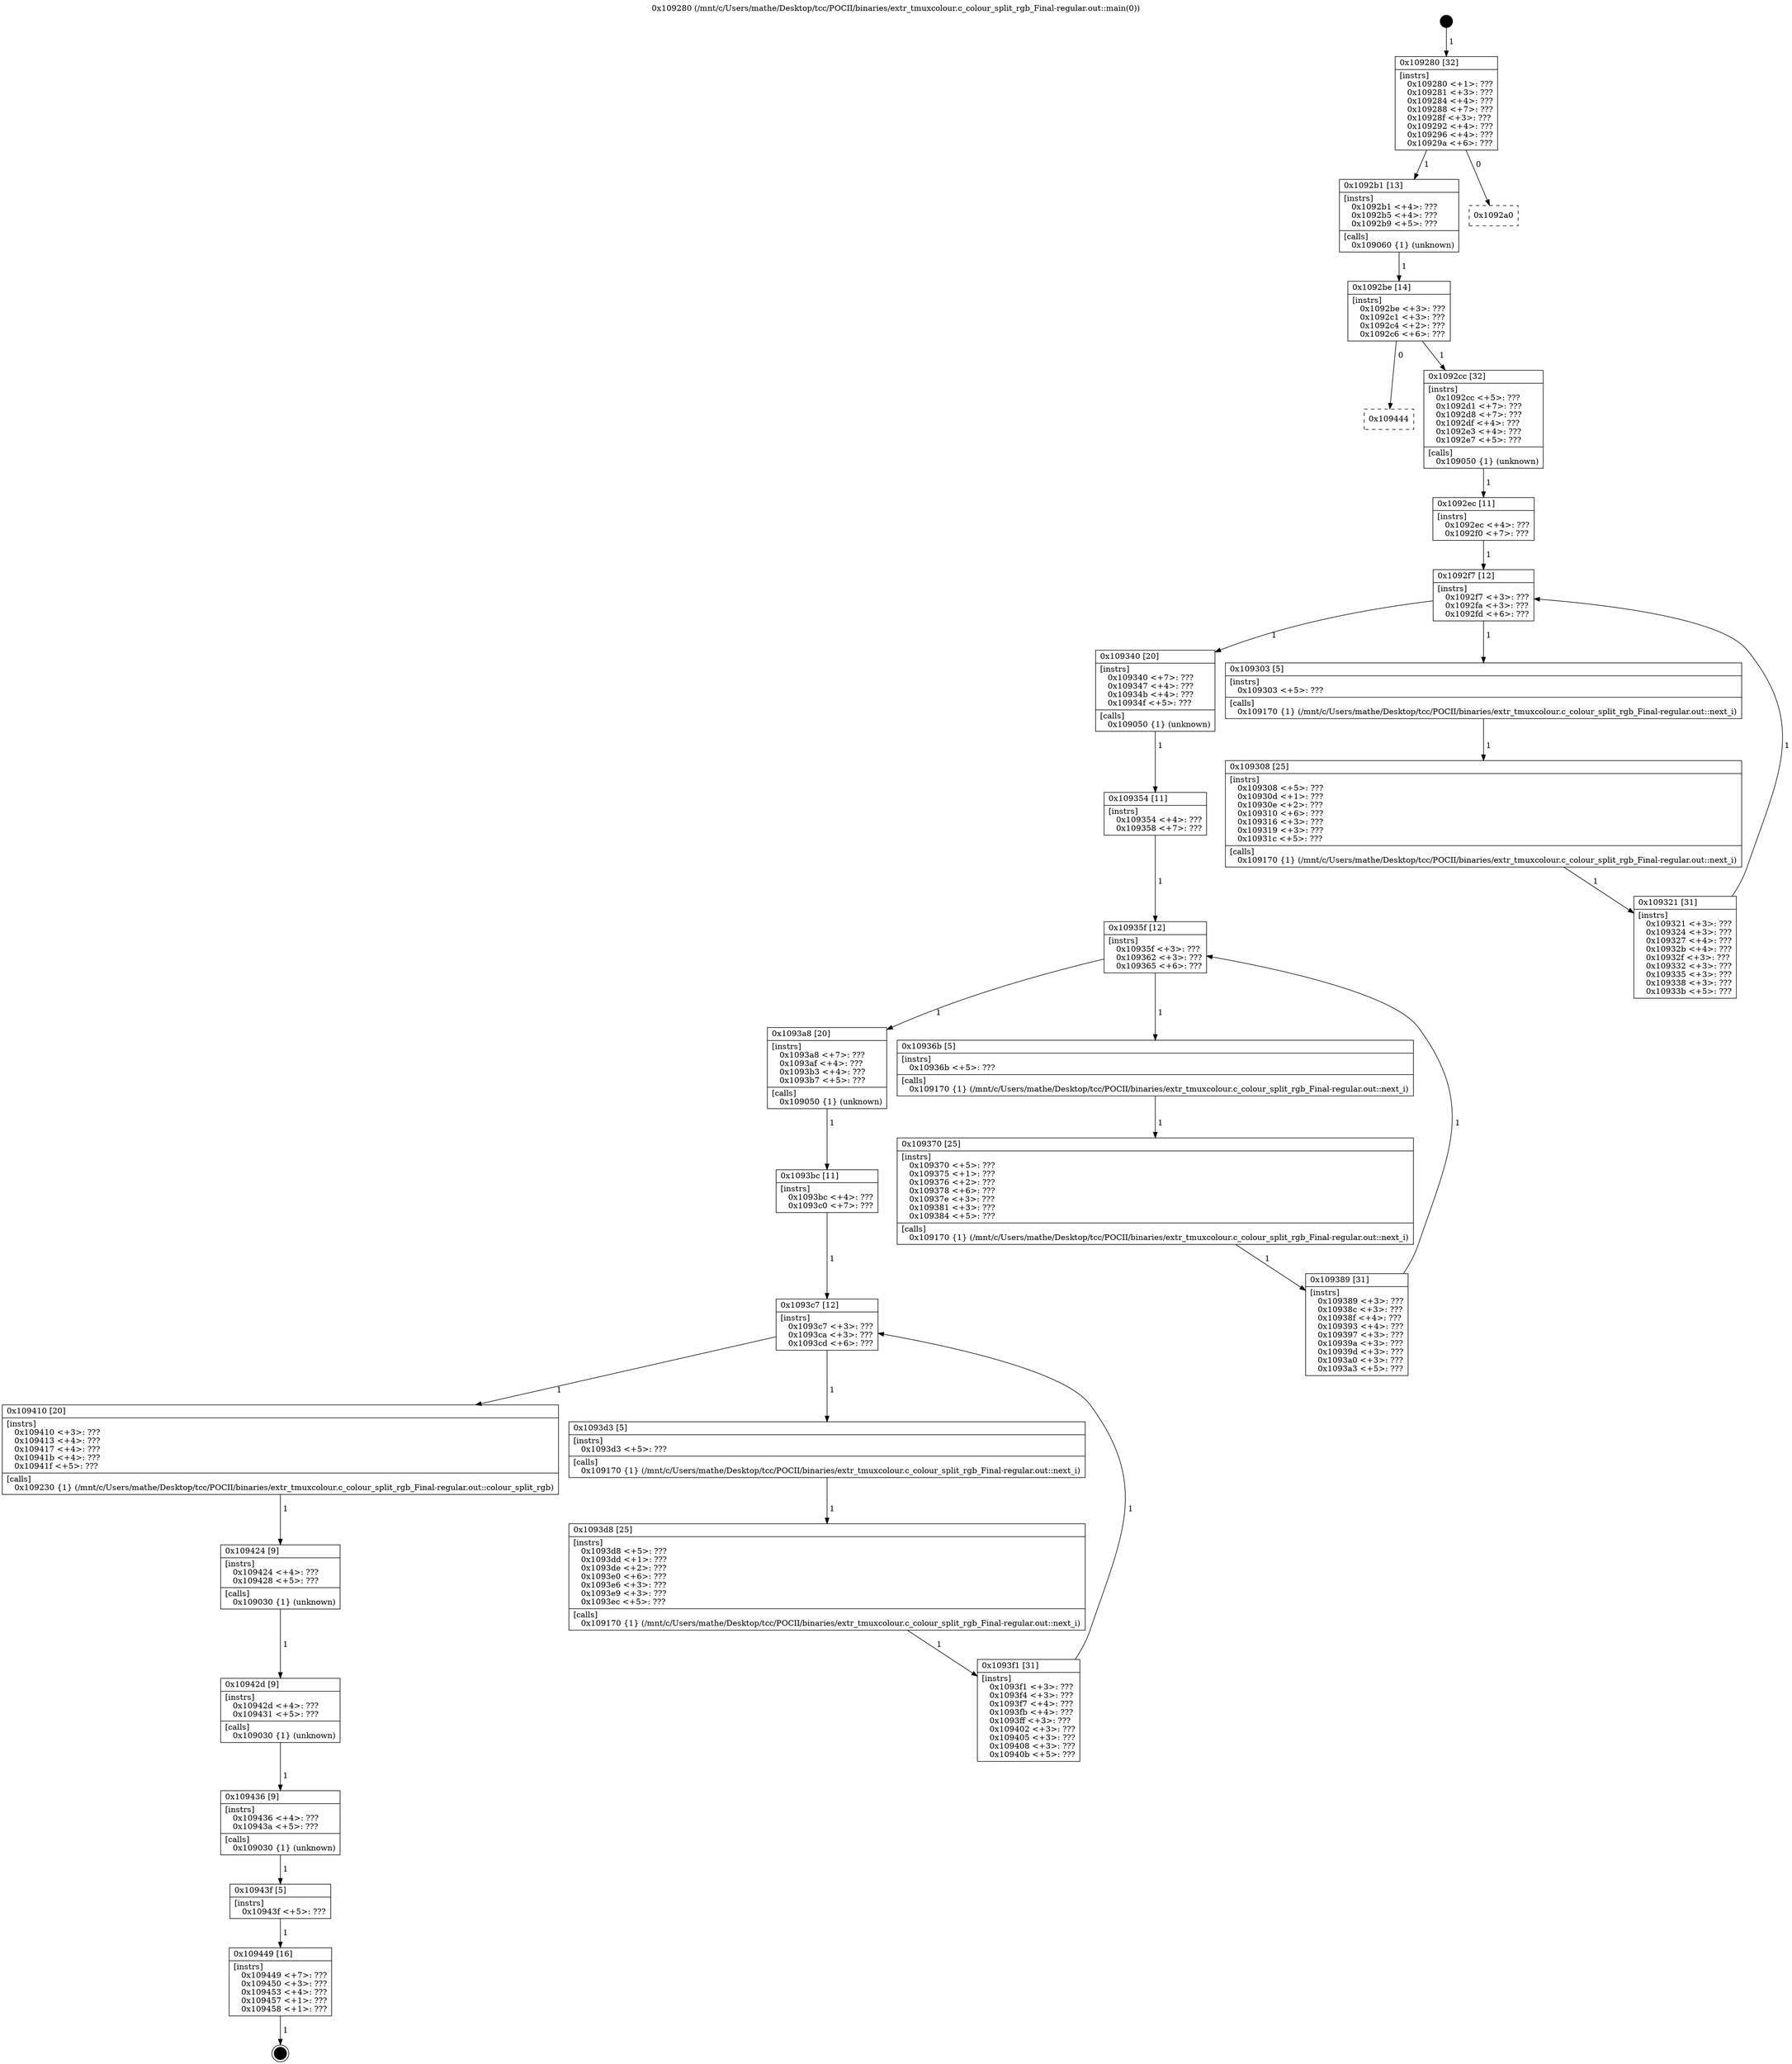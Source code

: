 digraph "0x109280" {
  label = "0x109280 (/mnt/c/Users/mathe/Desktop/tcc/POCII/binaries/extr_tmuxcolour.c_colour_split_rgb_Final-regular.out::main(0))"
  labelloc = "t"
  node[shape=record]

  Entry [label="",width=0.3,height=0.3,shape=circle,fillcolor=black,style=filled]
  "0x109280" [label="{
     0x109280 [32]\l
     | [instrs]\l
     &nbsp;&nbsp;0x109280 \<+1\>: ???\l
     &nbsp;&nbsp;0x109281 \<+3\>: ???\l
     &nbsp;&nbsp;0x109284 \<+4\>: ???\l
     &nbsp;&nbsp;0x109288 \<+7\>: ???\l
     &nbsp;&nbsp;0x10928f \<+3\>: ???\l
     &nbsp;&nbsp;0x109292 \<+4\>: ???\l
     &nbsp;&nbsp;0x109296 \<+4\>: ???\l
     &nbsp;&nbsp;0x10929a \<+6\>: ???\l
  }"]
  "0x1092b1" [label="{
     0x1092b1 [13]\l
     | [instrs]\l
     &nbsp;&nbsp;0x1092b1 \<+4\>: ???\l
     &nbsp;&nbsp;0x1092b5 \<+4\>: ???\l
     &nbsp;&nbsp;0x1092b9 \<+5\>: ???\l
     | [calls]\l
     &nbsp;&nbsp;0x109060 \{1\} (unknown)\l
  }"]
  "0x1092a0" [label="{
     0x1092a0\l
  }", style=dashed]
  "0x1092be" [label="{
     0x1092be [14]\l
     | [instrs]\l
     &nbsp;&nbsp;0x1092be \<+3\>: ???\l
     &nbsp;&nbsp;0x1092c1 \<+3\>: ???\l
     &nbsp;&nbsp;0x1092c4 \<+2\>: ???\l
     &nbsp;&nbsp;0x1092c6 \<+6\>: ???\l
  }"]
  "0x109444" [label="{
     0x109444\l
  }", style=dashed]
  "0x1092cc" [label="{
     0x1092cc [32]\l
     | [instrs]\l
     &nbsp;&nbsp;0x1092cc \<+5\>: ???\l
     &nbsp;&nbsp;0x1092d1 \<+7\>: ???\l
     &nbsp;&nbsp;0x1092d8 \<+7\>: ???\l
     &nbsp;&nbsp;0x1092df \<+4\>: ???\l
     &nbsp;&nbsp;0x1092e3 \<+4\>: ???\l
     &nbsp;&nbsp;0x1092e7 \<+5\>: ???\l
     | [calls]\l
     &nbsp;&nbsp;0x109050 \{1\} (unknown)\l
  }"]
  Exit [label="",width=0.3,height=0.3,shape=circle,fillcolor=black,style=filled,peripheries=2]
  "0x1092f7" [label="{
     0x1092f7 [12]\l
     | [instrs]\l
     &nbsp;&nbsp;0x1092f7 \<+3\>: ???\l
     &nbsp;&nbsp;0x1092fa \<+3\>: ???\l
     &nbsp;&nbsp;0x1092fd \<+6\>: ???\l
  }"]
  "0x109340" [label="{
     0x109340 [20]\l
     | [instrs]\l
     &nbsp;&nbsp;0x109340 \<+7\>: ???\l
     &nbsp;&nbsp;0x109347 \<+4\>: ???\l
     &nbsp;&nbsp;0x10934b \<+4\>: ???\l
     &nbsp;&nbsp;0x10934f \<+5\>: ???\l
     | [calls]\l
     &nbsp;&nbsp;0x109050 \{1\} (unknown)\l
  }"]
  "0x109303" [label="{
     0x109303 [5]\l
     | [instrs]\l
     &nbsp;&nbsp;0x109303 \<+5\>: ???\l
     | [calls]\l
     &nbsp;&nbsp;0x109170 \{1\} (/mnt/c/Users/mathe/Desktop/tcc/POCII/binaries/extr_tmuxcolour.c_colour_split_rgb_Final-regular.out::next_i)\l
  }"]
  "0x109308" [label="{
     0x109308 [25]\l
     | [instrs]\l
     &nbsp;&nbsp;0x109308 \<+5\>: ???\l
     &nbsp;&nbsp;0x10930d \<+1\>: ???\l
     &nbsp;&nbsp;0x10930e \<+2\>: ???\l
     &nbsp;&nbsp;0x109310 \<+6\>: ???\l
     &nbsp;&nbsp;0x109316 \<+3\>: ???\l
     &nbsp;&nbsp;0x109319 \<+3\>: ???\l
     &nbsp;&nbsp;0x10931c \<+5\>: ???\l
     | [calls]\l
     &nbsp;&nbsp;0x109170 \{1\} (/mnt/c/Users/mathe/Desktop/tcc/POCII/binaries/extr_tmuxcolour.c_colour_split_rgb_Final-regular.out::next_i)\l
  }"]
  "0x109321" [label="{
     0x109321 [31]\l
     | [instrs]\l
     &nbsp;&nbsp;0x109321 \<+3\>: ???\l
     &nbsp;&nbsp;0x109324 \<+3\>: ???\l
     &nbsp;&nbsp;0x109327 \<+4\>: ???\l
     &nbsp;&nbsp;0x10932b \<+4\>: ???\l
     &nbsp;&nbsp;0x10932f \<+3\>: ???\l
     &nbsp;&nbsp;0x109332 \<+3\>: ???\l
     &nbsp;&nbsp;0x109335 \<+3\>: ???\l
     &nbsp;&nbsp;0x109338 \<+3\>: ???\l
     &nbsp;&nbsp;0x10933b \<+5\>: ???\l
  }"]
  "0x1092ec" [label="{
     0x1092ec [11]\l
     | [instrs]\l
     &nbsp;&nbsp;0x1092ec \<+4\>: ???\l
     &nbsp;&nbsp;0x1092f0 \<+7\>: ???\l
  }"]
  "0x10935f" [label="{
     0x10935f [12]\l
     | [instrs]\l
     &nbsp;&nbsp;0x10935f \<+3\>: ???\l
     &nbsp;&nbsp;0x109362 \<+3\>: ???\l
     &nbsp;&nbsp;0x109365 \<+6\>: ???\l
  }"]
  "0x1093a8" [label="{
     0x1093a8 [20]\l
     | [instrs]\l
     &nbsp;&nbsp;0x1093a8 \<+7\>: ???\l
     &nbsp;&nbsp;0x1093af \<+4\>: ???\l
     &nbsp;&nbsp;0x1093b3 \<+4\>: ???\l
     &nbsp;&nbsp;0x1093b7 \<+5\>: ???\l
     | [calls]\l
     &nbsp;&nbsp;0x109050 \{1\} (unknown)\l
  }"]
  "0x10936b" [label="{
     0x10936b [5]\l
     | [instrs]\l
     &nbsp;&nbsp;0x10936b \<+5\>: ???\l
     | [calls]\l
     &nbsp;&nbsp;0x109170 \{1\} (/mnt/c/Users/mathe/Desktop/tcc/POCII/binaries/extr_tmuxcolour.c_colour_split_rgb_Final-regular.out::next_i)\l
  }"]
  "0x109370" [label="{
     0x109370 [25]\l
     | [instrs]\l
     &nbsp;&nbsp;0x109370 \<+5\>: ???\l
     &nbsp;&nbsp;0x109375 \<+1\>: ???\l
     &nbsp;&nbsp;0x109376 \<+2\>: ???\l
     &nbsp;&nbsp;0x109378 \<+6\>: ???\l
     &nbsp;&nbsp;0x10937e \<+3\>: ???\l
     &nbsp;&nbsp;0x109381 \<+3\>: ???\l
     &nbsp;&nbsp;0x109384 \<+5\>: ???\l
     | [calls]\l
     &nbsp;&nbsp;0x109170 \{1\} (/mnt/c/Users/mathe/Desktop/tcc/POCII/binaries/extr_tmuxcolour.c_colour_split_rgb_Final-regular.out::next_i)\l
  }"]
  "0x109389" [label="{
     0x109389 [31]\l
     | [instrs]\l
     &nbsp;&nbsp;0x109389 \<+3\>: ???\l
     &nbsp;&nbsp;0x10938c \<+3\>: ???\l
     &nbsp;&nbsp;0x10938f \<+4\>: ???\l
     &nbsp;&nbsp;0x109393 \<+4\>: ???\l
     &nbsp;&nbsp;0x109397 \<+3\>: ???\l
     &nbsp;&nbsp;0x10939a \<+3\>: ???\l
     &nbsp;&nbsp;0x10939d \<+3\>: ???\l
     &nbsp;&nbsp;0x1093a0 \<+3\>: ???\l
     &nbsp;&nbsp;0x1093a3 \<+5\>: ???\l
  }"]
  "0x109354" [label="{
     0x109354 [11]\l
     | [instrs]\l
     &nbsp;&nbsp;0x109354 \<+4\>: ???\l
     &nbsp;&nbsp;0x109358 \<+7\>: ???\l
  }"]
  "0x1093c7" [label="{
     0x1093c7 [12]\l
     | [instrs]\l
     &nbsp;&nbsp;0x1093c7 \<+3\>: ???\l
     &nbsp;&nbsp;0x1093ca \<+3\>: ???\l
     &nbsp;&nbsp;0x1093cd \<+6\>: ???\l
  }"]
  "0x109410" [label="{
     0x109410 [20]\l
     | [instrs]\l
     &nbsp;&nbsp;0x109410 \<+3\>: ???\l
     &nbsp;&nbsp;0x109413 \<+4\>: ???\l
     &nbsp;&nbsp;0x109417 \<+4\>: ???\l
     &nbsp;&nbsp;0x10941b \<+4\>: ???\l
     &nbsp;&nbsp;0x10941f \<+5\>: ???\l
     | [calls]\l
     &nbsp;&nbsp;0x109230 \{1\} (/mnt/c/Users/mathe/Desktop/tcc/POCII/binaries/extr_tmuxcolour.c_colour_split_rgb_Final-regular.out::colour_split_rgb)\l
  }"]
  "0x1093d3" [label="{
     0x1093d3 [5]\l
     | [instrs]\l
     &nbsp;&nbsp;0x1093d3 \<+5\>: ???\l
     | [calls]\l
     &nbsp;&nbsp;0x109170 \{1\} (/mnt/c/Users/mathe/Desktop/tcc/POCII/binaries/extr_tmuxcolour.c_colour_split_rgb_Final-regular.out::next_i)\l
  }"]
  "0x1093d8" [label="{
     0x1093d8 [25]\l
     | [instrs]\l
     &nbsp;&nbsp;0x1093d8 \<+5\>: ???\l
     &nbsp;&nbsp;0x1093dd \<+1\>: ???\l
     &nbsp;&nbsp;0x1093de \<+2\>: ???\l
     &nbsp;&nbsp;0x1093e0 \<+6\>: ???\l
     &nbsp;&nbsp;0x1093e6 \<+3\>: ???\l
     &nbsp;&nbsp;0x1093e9 \<+3\>: ???\l
     &nbsp;&nbsp;0x1093ec \<+5\>: ???\l
     | [calls]\l
     &nbsp;&nbsp;0x109170 \{1\} (/mnt/c/Users/mathe/Desktop/tcc/POCII/binaries/extr_tmuxcolour.c_colour_split_rgb_Final-regular.out::next_i)\l
  }"]
  "0x1093f1" [label="{
     0x1093f1 [31]\l
     | [instrs]\l
     &nbsp;&nbsp;0x1093f1 \<+3\>: ???\l
     &nbsp;&nbsp;0x1093f4 \<+3\>: ???\l
     &nbsp;&nbsp;0x1093f7 \<+4\>: ???\l
     &nbsp;&nbsp;0x1093fb \<+4\>: ???\l
     &nbsp;&nbsp;0x1093ff \<+3\>: ???\l
     &nbsp;&nbsp;0x109402 \<+3\>: ???\l
     &nbsp;&nbsp;0x109405 \<+3\>: ???\l
     &nbsp;&nbsp;0x109408 \<+3\>: ???\l
     &nbsp;&nbsp;0x10940b \<+5\>: ???\l
  }"]
  "0x1093bc" [label="{
     0x1093bc [11]\l
     | [instrs]\l
     &nbsp;&nbsp;0x1093bc \<+4\>: ???\l
     &nbsp;&nbsp;0x1093c0 \<+7\>: ???\l
  }"]
  "0x109424" [label="{
     0x109424 [9]\l
     | [instrs]\l
     &nbsp;&nbsp;0x109424 \<+4\>: ???\l
     &nbsp;&nbsp;0x109428 \<+5\>: ???\l
     | [calls]\l
     &nbsp;&nbsp;0x109030 \{1\} (unknown)\l
  }"]
  "0x10942d" [label="{
     0x10942d [9]\l
     | [instrs]\l
     &nbsp;&nbsp;0x10942d \<+4\>: ???\l
     &nbsp;&nbsp;0x109431 \<+5\>: ???\l
     | [calls]\l
     &nbsp;&nbsp;0x109030 \{1\} (unknown)\l
  }"]
  "0x109436" [label="{
     0x109436 [9]\l
     | [instrs]\l
     &nbsp;&nbsp;0x109436 \<+4\>: ???\l
     &nbsp;&nbsp;0x10943a \<+5\>: ???\l
     | [calls]\l
     &nbsp;&nbsp;0x109030 \{1\} (unknown)\l
  }"]
  "0x10943f" [label="{
     0x10943f [5]\l
     | [instrs]\l
     &nbsp;&nbsp;0x10943f \<+5\>: ???\l
  }"]
  "0x109449" [label="{
     0x109449 [16]\l
     | [instrs]\l
     &nbsp;&nbsp;0x109449 \<+7\>: ???\l
     &nbsp;&nbsp;0x109450 \<+3\>: ???\l
     &nbsp;&nbsp;0x109453 \<+4\>: ???\l
     &nbsp;&nbsp;0x109457 \<+1\>: ???\l
     &nbsp;&nbsp;0x109458 \<+1\>: ???\l
  }"]
  Entry -> "0x109280" [label=" 1"]
  "0x109280" -> "0x1092b1" [label=" 1"]
  "0x109280" -> "0x1092a0" [label=" 0"]
  "0x1092b1" -> "0x1092be" [label=" 1"]
  "0x1092be" -> "0x109444" [label=" 0"]
  "0x1092be" -> "0x1092cc" [label=" 1"]
  "0x109449" -> Exit [label=" 1"]
  "0x1092cc" -> "0x1092ec" [label=" 1"]
  "0x1092f7" -> "0x109340" [label=" 1"]
  "0x1092f7" -> "0x109303" [label=" 1"]
  "0x109303" -> "0x109308" [label=" 1"]
  "0x109308" -> "0x109321" [label=" 1"]
  "0x1092ec" -> "0x1092f7" [label=" 1"]
  "0x109321" -> "0x1092f7" [label=" 1"]
  "0x109340" -> "0x109354" [label=" 1"]
  "0x10935f" -> "0x1093a8" [label=" 1"]
  "0x10935f" -> "0x10936b" [label=" 1"]
  "0x10936b" -> "0x109370" [label=" 1"]
  "0x109370" -> "0x109389" [label=" 1"]
  "0x109354" -> "0x10935f" [label=" 1"]
  "0x109389" -> "0x10935f" [label=" 1"]
  "0x1093a8" -> "0x1093bc" [label=" 1"]
  "0x1093c7" -> "0x109410" [label=" 1"]
  "0x1093c7" -> "0x1093d3" [label=" 1"]
  "0x1093d3" -> "0x1093d8" [label=" 1"]
  "0x1093d8" -> "0x1093f1" [label=" 1"]
  "0x1093bc" -> "0x1093c7" [label=" 1"]
  "0x1093f1" -> "0x1093c7" [label=" 1"]
  "0x109410" -> "0x109424" [label=" 1"]
  "0x109424" -> "0x10942d" [label=" 1"]
  "0x10942d" -> "0x109436" [label=" 1"]
  "0x109436" -> "0x10943f" [label=" 1"]
  "0x10943f" -> "0x109449" [label=" 1"]
}
